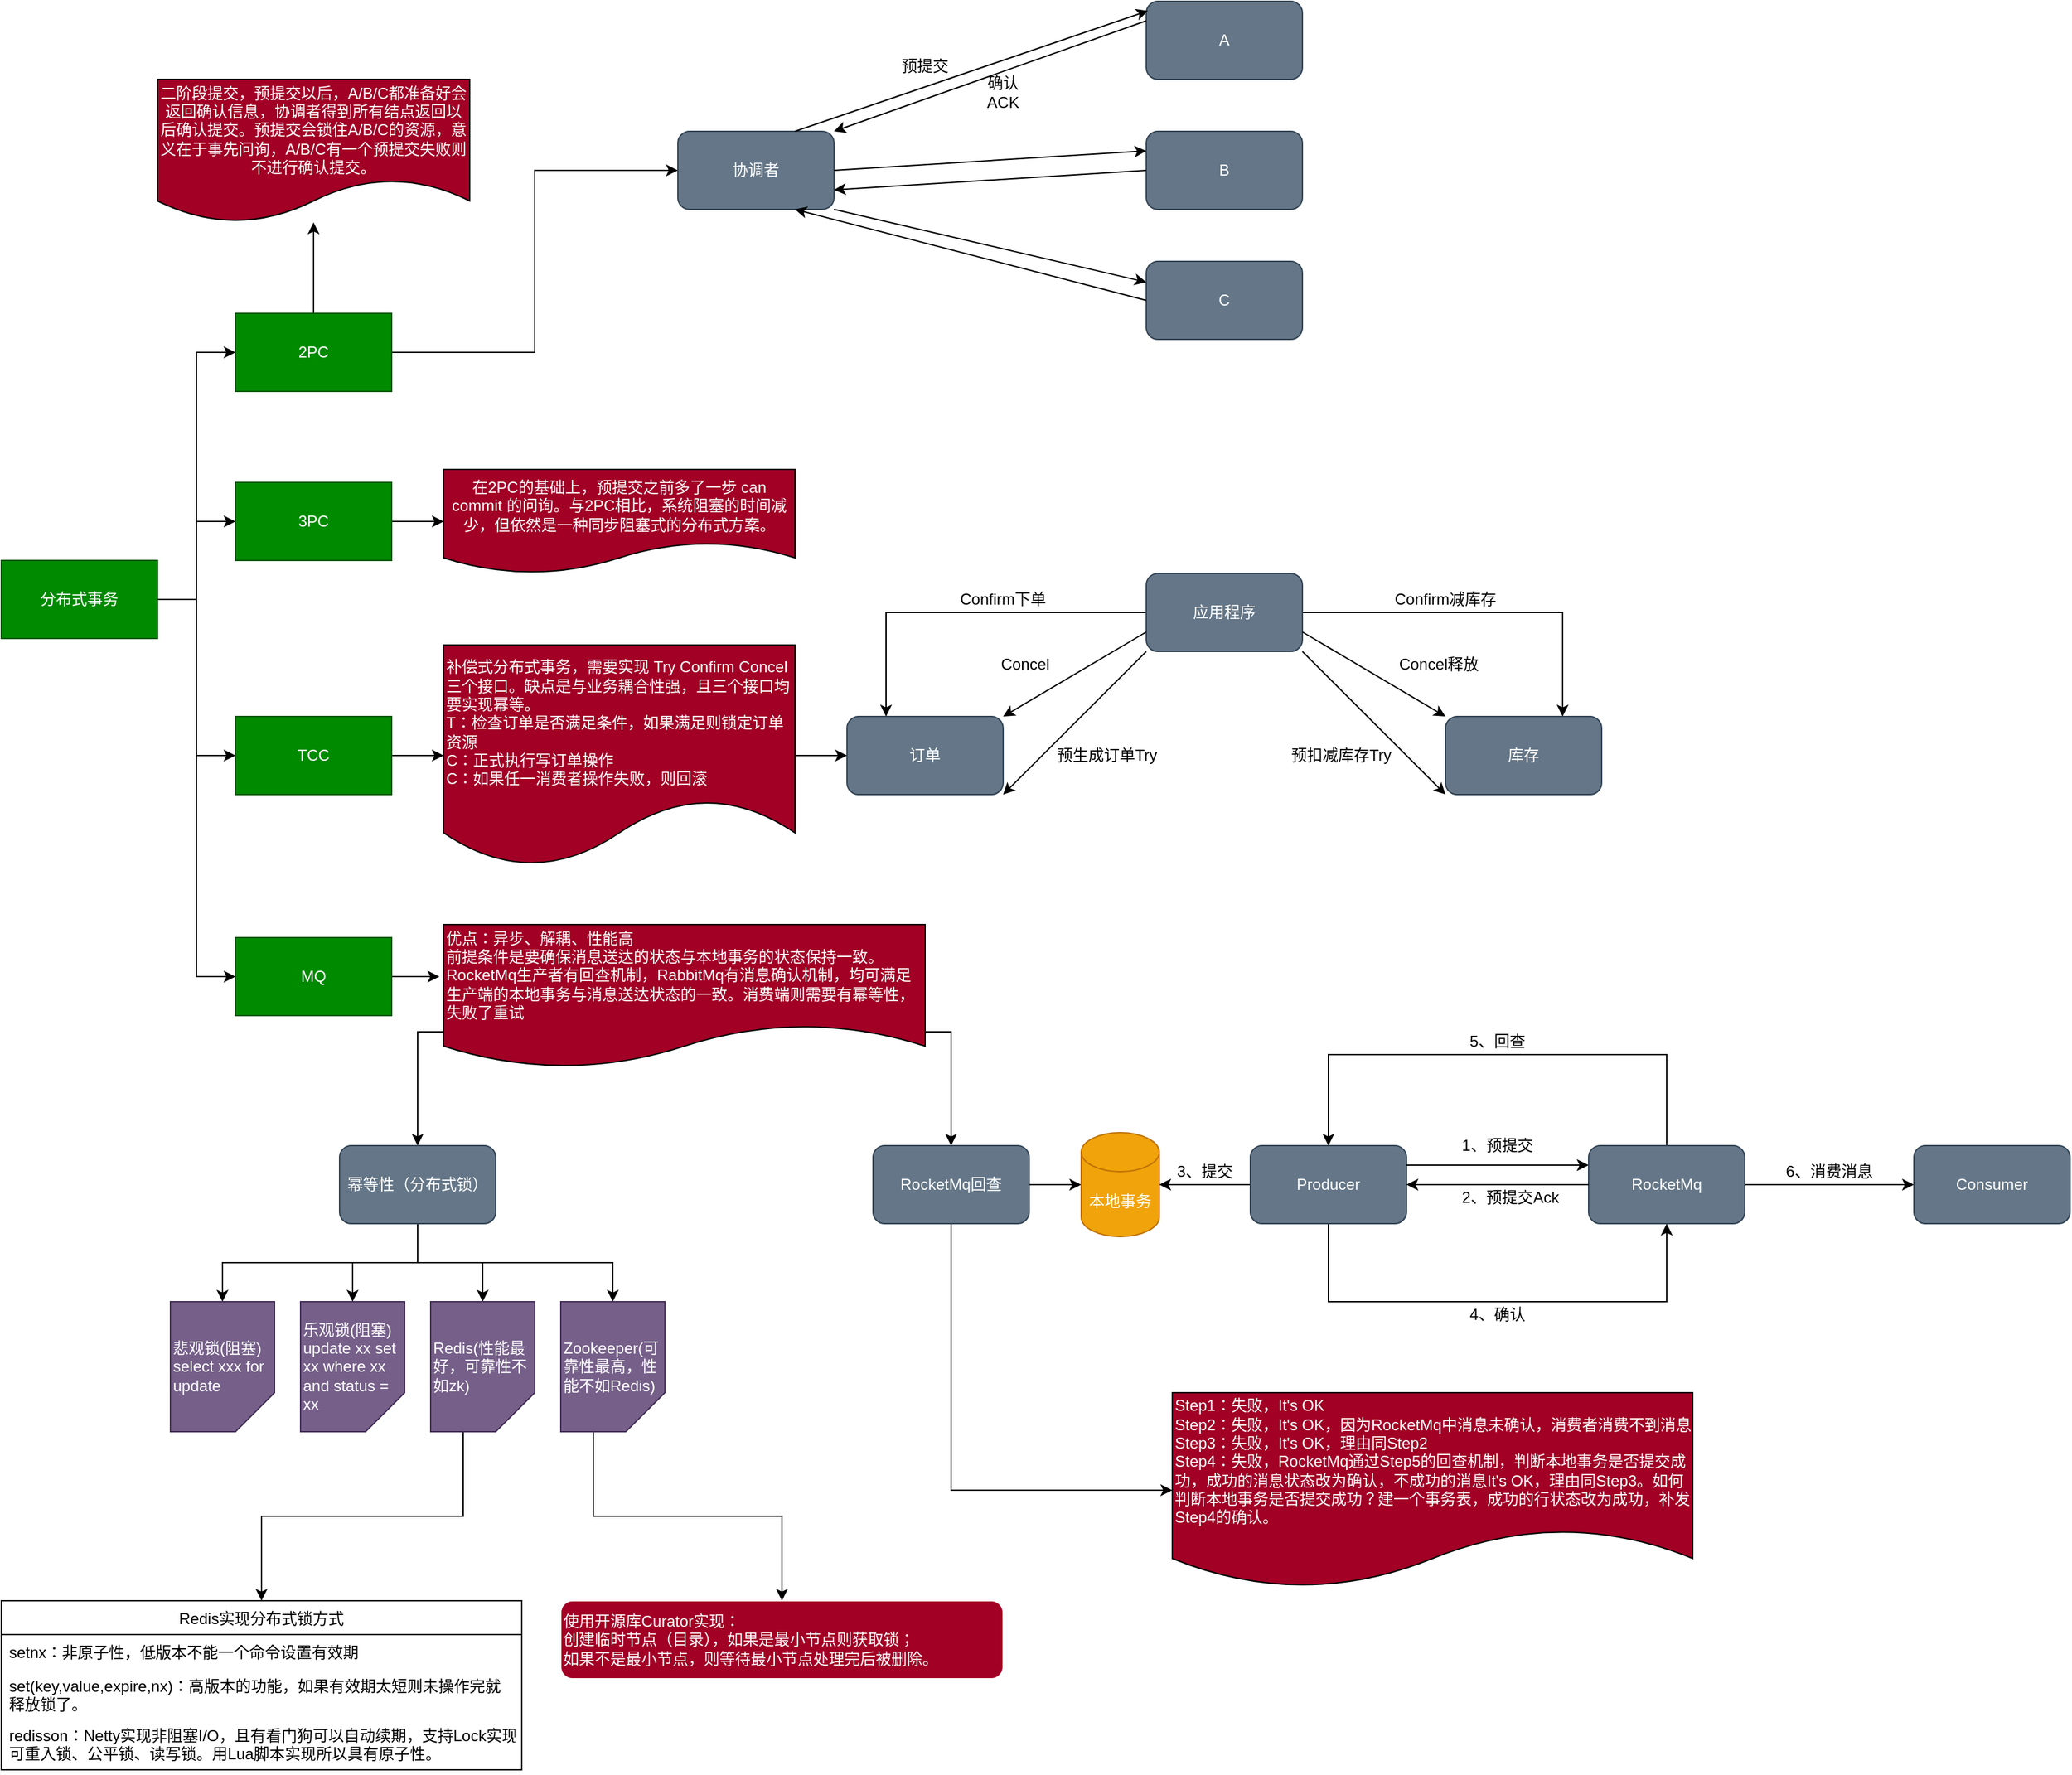 <mxfile>
    <diagram id="5iGbg1dNHu_hoaHRwETf" name="Page-1">
        <mxGraphModel dx="1344" dy="940" grid="1" gridSize="10" guides="1" tooltips="1" connect="1" arrows="1" fold="1" page="1" pageScale="1" pageWidth="1654" pageHeight="2336" math="0" shadow="0">
            <root>
                <mxCell id="0"/>
                <mxCell id="1" parent="0"/>
                <mxCell id="7" style="edgeStyle=orthogonalEdgeStyle;rounded=0;orthogonalLoop=1;jettySize=auto;html=1;exitX=1;exitY=0.5;exitDx=0;exitDy=0;entryX=0;entryY=0.5;entryDx=0;entryDy=0;" edge="1" parent="1" source="2" target="3">
                    <mxGeometry relative="1" as="geometry"/>
                </mxCell>
                <mxCell id="8" style="edgeStyle=orthogonalEdgeStyle;rounded=0;orthogonalLoop=1;jettySize=auto;html=1;exitX=1;exitY=0.5;exitDx=0;exitDy=0;entryX=0;entryY=0.5;entryDx=0;entryDy=0;" edge="1" parent="1" source="2" target="4">
                    <mxGeometry relative="1" as="geometry"/>
                </mxCell>
                <mxCell id="9" style="edgeStyle=orthogonalEdgeStyle;rounded=0;orthogonalLoop=1;jettySize=auto;html=1;exitX=1;exitY=0.5;exitDx=0;exitDy=0;entryX=0;entryY=0.5;entryDx=0;entryDy=0;" edge="1" parent="1" source="2" target="5">
                    <mxGeometry relative="1" as="geometry"/>
                </mxCell>
                <mxCell id="10" style="edgeStyle=orthogonalEdgeStyle;rounded=0;orthogonalLoop=1;jettySize=auto;html=1;exitX=1;exitY=0.5;exitDx=0;exitDy=0;entryX=0;entryY=0.5;entryDx=0;entryDy=0;" edge="1" parent="1" source="2" target="6">
                    <mxGeometry relative="1" as="geometry"/>
                </mxCell>
                <mxCell id="2" value="分布式事务" style="rounded=0;whiteSpace=wrap;html=1;fillColor=#008a00;strokeColor=#005700;fontColor=#ffffff;" vertex="1" parent="1">
                    <mxGeometry x="20" y="480" width="120" height="60" as="geometry"/>
                </mxCell>
                <mxCell id="22" style="edgeStyle=orthogonalEdgeStyle;rounded=0;orthogonalLoop=1;jettySize=auto;html=1;exitX=1;exitY=0.5;exitDx=0;exitDy=0;entryX=0;entryY=0.5;entryDx=0;entryDy=0;" edge="1" parent="1" source="3" target="13">
                    <mxGeometry relative="1" as="geometry"/>
                </mxCell>
                <mxCell id="26" value="" style="edgeStyle=orthogonalEdgeStyle;rounded=0;orthogonalLoop=1;jettySize=auto;html=1;" edge="1" parent="1" source="3" target="25">
                    <mxGeometry relative="1" as="geometry"/>
                </mxCell>
                <mxCell id="3" value="2PC" style="rounded=0;whiteSpace=wrap;html=1;fillColor=#008a00;strokeColor=#005700;fontColor=#ffffff;" vertex="1" parent="1">
                    <mxGeometry x="200" y="290" width="120" height="60" as="geometry"/>
                </mxCell>
                <mxCell id="28" style="edgeStyle=orthogonalEdgeStyle;rounded=0;orthogonalLoop=1;jettySize=auto;html=1;exitX=1;exitY=0.5;exitDx=0;exitDy=0;entryX=0;entryY=0.5;entryDx=0;entryDy=0;" edge="1" parent="1" source="4" target="27">
                    <mxGeometry relative="1" as="geometry"/>
                </mxCell>
                <mxCell id="4" value="3PC" style="rounded=0;whiteSpace=wrap;html=1;fillColor=#008a00;strokeColor=#005700;fontColor=#ffffff;" vertex="1" parent="1">
                    <mxGeometry x="200" y="420" width="120" height="60" as="geometry"/>
                </mxCell>
                <mxCell id="31" style="edgeStyle=orthogonalEdgeStyle;rounded=0;orthogonalLoop=1;jettySize=auto;html=1;exitX=1;exitY=0.5;exitDx=0;exitDy=0;entryX=0;entryY=0.5;entryDx=0;entryDy=0;" edge="1" parent="1" source="5" target="30">
                    <mxGeometry relative="1" as="geometry"/>
                </mxCell>
                <mxCell id="5" value="TCC" style="rounded=0;whiteSpace=wrap;html=1;fillColor=#008a00;strokeColor=#005700;fontColor=#ffffff;" vertex="1" parent="1">
                    <mxGeometry x="200" y="600" width="120" height="60" as="geometry"/>
                </mxCell>
                <mxCell id="54" style="edgeStyle=orthogonalEdgeStyle;rounded=0;orthogonalLoop=1;jettySize=auto;html=1;exitX=1;exitY=0.5;exitDx=0;exitDy=0;entryX=-0.009;entryY=0.37;entryDx=0;entryDy=0;entryPerimeter=0;" edge="1" parent="1" source="6" target="51">
                    <mxGeometry relative="1" as="geometry"/>
                </mxCell>
                <mxCell id="6" value="MQ" style="rounded=0;whiteSpace=wrap;html=1;fillColor=#008a00;strokeColor=#005700;fontColor=#ffffff;" vertex="1" parent="1">
                    <mxGeometry x="200" y="770" width="120" height="60" as="geometry"/>
                </mxCell>
                <mxCell id="13" value="协调者" style="rounded=1;whiteSpace=wrap;html=1;fillColor=#647687;strokeColor=#314354;fontColor=#ffffff;" vertex="1" parent="1">
                    <mxGeometry x="540" y="150" width="120" height="60" as="geometry"/>
                </mxCell>
                <mxCell id="14" value="A" style="rounded=1;whiteSpace=wrap;html=1;fillColor=#647687;strokeColor=#314354;fontColor=#ffffff;" vertex="1" parent="1">
                    <mxGeometry x="900" y="50" width="120" height="60" as="geometry"/>
                </mxCell>
                <mxCell id="15" value="B" style="rounded=1;whiteSpace=wrap;html=1;fillColor=#647687;strokeColor=#314354;fontColor=#ffffff;" vertex="1" parent="1">
                    <mxGeometry x="900" y="150" width="120" height="60" as="geometry"/>
                </mxCell>
                <mxCell id="16" value="C" style="rounded=1;whiteSpace=wrap;html=1;fillColor=#647687;strokeColor=#314354;fontColor=#ffffff;" vertex="1" parent="1">
                    <mxGeometry x="900" y="250" width="120" height="60" as="geometry"/>
                </mxCell>
                <mxCell id="20" value="预提交" style="text;html=1;strokeColor=none;fillColor=none;align=center;verticalAlign=middle;whiteSpace=wrap;rounded=0;" vertex="1" parent="1">
                    <mxGeometry x="710" y="90" width="40" height="20" as="geometry"/>
                </mxCell>
                <mxCell id="21" value="确认ACK" style="text;html=1;strokeColor=none;fillColor=none;align=center;verticalAlign=middle;whiteSpace=wrap;rounded=0;" vertex="1" parent="1">
                    <mxGeometry x="765" y="110" width="50" height="20" as="geometry"/>
                </mxCell>
                <mxCell id="25" value="二阶段提交，预提交以后，A/B/C都准备好会返回确认信息，协调者得到所有结点返回以后确认提交。预提交会锁住A/B/C的资源，意义在于事先问询，A/B/C有一个预提交失败则不进行确认提交。" style="shape=document;whiteSpace=wrap;html=1;boundedLbl=1;rounded=0;fillColor=#a20025;fontColor=#ffffff;" vertex="1" parent="1">
                    <mxGeometry x="140" y="110" width="240" height="110" as="geometry"/>
                </mxCell>
                <mxCell id="27" value="在2PC的基础上，预提交之前多了一步 can commit 的问询。与2PC相比，系统阻塞的时间减少，但依然是一种同步阻塞式的分布式方案。" style="shape=document;whiteSpace=wrap;html=1;boundedLbl=1;fillColor=#a20025;fontColor=#ffffff;" vertex="1" parent="1">
                    <mxGeometry x="360" y="410" width="270" height="80" as="geometry"/>
                </mxCell>
                <mxCell id="32" style="edgeStyle=orthogonalEdgeStyle;rounded=0;orthogonalLoop=1;jettySize=auto;html=1;exitX=1;exitY=0.5;exitDx=0;exitDy=0;entryX=0;entryY=0.5;entryDx=0;entryDy=0;" edge="1" parent="1" source="30" target="33">
                    <mxGeometry relative="1" as="geometry">
                        <mxPoint x="670" y="630" as="targetPoint"/>
                    </mxGeometry>
                </mxCell>
                <mxCell id="30" value="补偿式分布式事务，需要实现 Try Confirm Concel 三个接口。缺点是与业务耦合性强，且三个接口均要实现幂等。&lt;br&gt;T：检查订单是否满足条件，如果满足则锁定订单资源&lt;br&gt;C：正式执行写订单操作&lt;br&gt;C：如果任一消费者操作失败，则回滚" style="shape=document;whiteSpace=wrap;html=1;boundedLbl=1;align=left;fillColor=#a20025;fontColor=#ffffff;" vertex="1" parent="1">
                    <mxGeometry x="360" y="545" width="270" height="170" as="geometry"/>
                </mxCell>
                <mxCell id="33" value="订单" style="rounded=1;whiteSpace=wrap;html=1;fillColor=#647687;strokeColor=#314354;fontColor=#ffffff;" vertex="1" parent="1">
                    <mxGeometry x="670" y="600" width="120" height="60" as="geometry"/>
                </mxCell>
                <mxCell id="37" style="edgeStyle=orthogonalEdgeStyle;rounded=0;orthogonalLoop=1;jettySize=auto;html=1;exitX=0;exitY=0.5;exitDx=0;exitDy=0;entryX=0.25;entryY=0;entryDx=0;entryDy=0;" edge="1" parent="1" source="34" target="33">
                    <mxGeometry relative="1" as="geometry"/>
                </mxCell>
                <mxCell id="38" style="edgeStyle=orthogonalEdgeStyle;rounded=0;orthogonalLoop=1;jettySize=auto;html=1;exitX=1;exitY=0.5;exitDx=0;exitDy=0;entryX=0.75;entryY=0;entryDx=0;entryDy=0;" edge="1" parent="1" source="34" target="35">
                    <mxGeometry relative="1" as="geometry"/>
                </mxCell>
                <mxCell id="34" value="应用程序" style="rounded=1;whiteSpace=wrap;html=1;fillColor=#647687;strokeColor=#314354;fontColor=#ffffff;" vertex="1" parent="1">
                    <mxGeometry x="900" y="490" width="120" height="60" as="geometry"/>
                </mxCell>
                <mxCell id="35" value="库存" style="rounded=1;whiteSpace=wrap;html=1;fillColor=#647687;strokeColor=#314354;fontColor=#ffffff;" vertex="1" parent="1">
                    <mxGeometry x="1130" y="600" width="120" height="60" as="geometry"/>
                </mxCell>
                <mxCell id="39" value="" style="endArrow=classic;html=1;entryX=1;entryY=0;entryDx=0;entryDy=0;exitX=0;exitY=0.75;exitDx=0;exitDy=0;" edge="1" parent="1" source="34" target="33">
                    <mxGeometry width="50" height="50" relative="1" as="geometry">
                        <mxPoint x="810" y="550" as="sourcePoint"/>
                        <mxPoint x="860" y="500" as="targetPoint"/>
                    </mxGeometry>
                </mxCell>
                <mxCell id="40" value="" style="endArrow=classic;html=1;entryX=1;entryY=1;entryDx=0;entryDy=0;exitX=0;exitY=1;exitDx=0;exitDy=0;" edge="1" parent="1" source="34" target="33">
                    <mxGeometry width="50" height="50" relative="1" as="geometry">
                        <mxPoint x="900" y="580" as="sourcePoint"/>
                        <mxPoint x="940" y="610" as="targetPoint"/>
                    </mxGeometry>
                </mxCell>
                <mxCell id="41" value="" style="endArrow=classic;html=1;exitX=1;exitY=1;exitDx=0;exitDy=0;entryX=0;entryY=1;entryDx=0;entryDy=0;" edge="1" parent="1" source="34" target="35">
                    <mxGeometry width="50" height="50" relative="1" as="geometry">
                        <mxPoint x="1020" y="590" as="sourcePoint"/>
                        <mxPoint x="1090" y="580" as="targetPoint"/>
                    </mxGeometry>
                </mxCell>
                <mxCell id="42" value="" style="endArrow=classic;html=1;exitX=1;exitY=0.75;exitDx=0;exitDy=0;entryX=0;entryY=0;entryDx=0;entryDy=0;" edge="1" parent="1" source="34" target="35">
                    <mxGeometry width="50" height="50" relative="1" as="geometry">
                        <mxPoint x="920" y="670" as="sourcePoint"/>
                        <mxPoint x="970" y="620" as="targetPoint"/>
                    </mxGeometry>
                </mxCell>
                <mxCell id="43" value="Confirm下单" style="text;html=1;strokeColor=none;fillColor=none;align=center;verticalAlign=middle;whiteSpace=wrap;rounded=0;" vertex="1" parent="1">
                    <mxGeometry x="750" y="500" width="80" height="20" as="geometry"/>
                </mxCell>
                <mxCell id="44" value="Confirm减库存" style="text;html=1;strokeColor=none;fillColor=none;align=center;verticalAlign=middle;whiteSpace=wrap;rounded=0;" vertex="1" parent="1">
                    <mxGeometry x="1090" y="500" width="80" height="20" as="geometry"/>
                </mxCell>
                <mxCell id="45" value="Concel" style="text;html=1;strokeColor=none;fillColor=none;align=center;verticalAlign=middle;whiteSpace=wrap;rounded=0;" vertex="1" parent="1">
                    <mxGeometry x="787" y="550" width="40" height="20" as="geometry"/>
                </mxCell>
                <mxCell id="48" value="预生成订单Try" style="text;html=1;strokeColor=none;fillColor=none;align=center;verticalAlign=middle;whiteSpace=wrap;rounded=0;" vertex="1" parent="1">
                    <mxGeometry x="830" y="620" width="80" height="20" as="geometry"/>
                </mxCell>
                <mxCell id="49" value="预扣减库存Try" style="text;html=1;strokeColor=none;fillColor=none;align=center;verticalAlign=middle;whiteSpace=wrap;rounded=0;" vertex="1" parent="1">
                    <mxGeometry x="1010" y="620" width="80" height="20" as="geometry"/>
                </mxCell>
                <mxCell id="50" value="Concel释放" style="text;html=1;strokeColor=none;fillColor=none;align=center;verticalAlign=middle;whiteSpace=wrap;rounded=0;" vertex="1" parent="1">
                    <mxGeometry x="1090" y="550" width="70" height="20" as="geometry"/>
                </mxCell>
                <mxCell id="56" style="edgeStyle=orthogonalEdgeStyle;rounded=0;orthogonalLoop=1;jettySize=auto;html=1;exitX=0;exitY=0.75;exitDx=0;exitDy=0;entryX=0.5;entryY=0;entryDx=0;entryDy=0;" edge="1" parent="1" source="51" target="55">
                    <mxGeometry relative="1" as="geometry"/>
                </mxCell>
                <mxCell id="58" style="edgeStyle=orthogonalEdgeStyle;rounded=0;orthogonalLoop=1;jettySize=auto;html=1;exitX=1;exitY=0.75;exitDx=0;exitDy=0;" edge="1" parent="1" source="51" target="57">
                    <mxGeometry relative="1" as="geometry"/>
                </mxCell>
                <mxCell id="51" value="优点：异步、解耦、性能高&lt;br&gt;前提条件是要确保消息送达的状态与本地事务的状态保持一致。&lt;br&gt;RocketMq生产者有回查机制，RabbitMq有消息确认机制，均可满足生产端的本地事务与消息送达状态的一致。消费端则需要有幂等性，失败了重试" style="shape=document;whiteSpace=wrap;html=1;boundedLbl=1;align=left;fillColor=#a20025;fontColor=#ffffff;" vertex="1" parent="1">
                    <mxGeometry x="360" y="760" width="370" height="110" as="geometry"/>
                </mxCell>
                <mxCell id="64" style="edgeStyle=orthogonalEdgeStyle;rounded=0;orthogonalLoop=1;jettySize=auto;html=1;exitX=0.5;exitY=1;exitDx=0;exitDy=0;entryX=0.5;entryY=1;entryDx=0;entryDy=0;entryPerimeter=0;" edge="1" parent="1" source="55" target="60">
                    <mxGeometry relative="1" as="geometry"/>
                </mxCell>
                <mxCell id="65" style="edgeStyle=orthogonalEdgeStyle;rounded=0;orthogonalLoop=1;jettySize=auto;html=1;exitX=0.5;exitY=1;exitDx=0;exitDy=0;entryX=0.5;entryY=1;entryDx=0;entryDy=0;entryPerimeter=0;" edge="1" parent="1" source="55" target="61">
                    <mxGeometry relative="1" as="geometry"/>
                </mxCell>
                <mxCell id="66" style="edgeStyle=orthogonalEdgeStyle;rounded=0;orthogonalLoop=1;jettySize=auto;html=1;exitX=0.5;exitY=1;exitDx=0;exitDy=0;entryX=0.5;entryY=1;entryDx=0;entryDy=0;entryPerimeter=0;" edge="1" parent="1" source="55" target="62">
                    <mxGeometry relative="1" as="geometry"/>
                </mxCell>
                <mxCell id="67" style="edgeStyle=orthogonalEdgeStyle;rounded=0;orthogonalLoop=1;jettySize=auto;html=1;exitX=0.5;exitY=1;exitDx=0;exitDy=0;" edge="1" parent="1" source="55" target="63">
                    <mxGeometry relative="1" as="geometry"/>
                </mxCell>
                <mxCell id="55" value="幂等性（分布式锁）" style="rounded=1;whiteSpace=wrap;html=1;align=center;fillColor=#647687;strokeColor=#314354;fontColor=#ffffff;" vertex="1" parent="1">
                    <mxGeometry x="280" y="930" width="120" height="60" as="geometry"/>
                </mxCell>
                <mxCell id="92" style="edgeStyle=orthogonalEdgeStyle;rounded=0;orthogonalLoop=1;jettySize=auto;html=1;exitX=1;exitY=0.5;exitDx=0;exitDy=0;" edge="1" parent="1" source="57" target="91">
                    <mxGeometry relative="1" as="geometry"/>
                </mxCell>
                <mxCell id="121" style="edgeStyle=orthogonalEdgeStyle;rounded=0;orthogonalLoop=1;jettySize=auto;html=1;exitX=0.5;exitY=1;exitDx=0;exitDy=0;entryX=0;entryY=0.5;entryDx=0;entryDy=0;" edge="1" parent="1" source="57" target="120">
                    <mxGeometry relative="1" as="geometry"/>
                </mxCell>
                <mxCell id="57" value="RocketMq回查" style="rounded=1;whiteSpace=wrap;html=1;align=center;fillColor=#647687;strokeColor=#314354;fontColor=#ffffff;" vertex="1" parent="1">
                    <mxGeometry x="690" y="930" width="120" height="60" as="geometry"/>
                </mxCell>
                <mxCell id="60" value="悲观锁(阻塞)&lt;br&gt;select xxx for update" style="shape=card;whiteSpace=wrap;html=1;align=left;flipH=1;flipV=1;fillColor=#76608a;strokeColor=#432D57;fontColor=#ffffff;" vertex="1" parent="1">
                    <mxGeometry x="150" y="1050" width="80" height="100" as="geometry"/>
                </mxCell>
                <mxCell id="61" value="乐观锁(阻塞)&lt;br&gt;update xx set xx where xx and status = xx" style="shape=card;whiteSpace=wrap;html=1;align=left;flipH=1;flipV=1;fillColor=#76608a;strokeColor=#432D57;fontColor=#ffffff;" vertex="1" parent="1">
                    <mxGeometry x="250" y="1050" width="80" height="100" as="geometry"/>
                </mxCell>
                <mxCell id="80" style="edgeStyle=orthogonalEdgeStyle;rounded=0;orthogonalLoop=1;jettySize=auto;html=1;exitX=0;exitY=0;exitDx=55;exitDy=0;exitPerimeter=0;entryX=0.5;entryY=0;entryDx=0;entryDy=0;" edge="1" parent="1" source="62" target="68">
                    <mxGeometry relative="1" as="geometry"/>
                </mxCell>
                <mxCell id="62" value="Redis(性能最好，可靠性不如zk)" style="shape=card;whiteSpace=wrap;html=1;align=left;flipH=1;flipV=1;fillColor=#76608a;strokeColor=#432D57;fontColor=#ffffff;" vertex="1" parent="1">
                    <mxGeometry x="350" y="1050" width="80" height="100" as="geometry"/>
                </mxCell>
                <mxCell id="88" style="edgeStyle=orthogonalEdgeStyle;rounded=0;orthogonalLoop=1;jettySize=auto;html=1;exitX=0;exitY=0;exitDx=55;exitDy=0;exitPerimeter=0;entryX=0.5;entryY=0;entryDx=0;entryDy=0;" edge="1" parent="1" source="63" target="89">
                    <mxGeometry relative="1" as="geometry">
                        <mxPoint x="670" y="1280" as="targetPoint"/>
                    </mxGeometry>
                </mxCell>
                <mxCell id="63" value="Zookeeper(可靠性最高，性能不如Redis)" style="shape=card;whiteSpace=wrap;html=1;align=left;flipH=1;flipV=1;fillColor=#76608a;strokeColor=#432D57;fontColor=#ffffff;" vertex="1" parent="1">
                    <mxGeometry x="450" y="1050" width="80" height="100" as="geometry"/>
                </mxCell>
                <mxCell id="68" value="Redis实现分布式锁方式" style="swimlane;fontStyle=0;childLayout=stackLayout;horizontal=1;startSize=26;horizontalStack=0;resizeParent=1;resizeParentMax=0;resizeLast=0;collapsible=1;marginBottom=0;align=center;" vertex="1" parent="1">
                    <mxGeometry x="20" y="1280" width="400" height="130" as="geometry">
                        <mxRectangle x="180" y="1290" width="110" height="26" as="alternateBounds"/>
                    </mxGeometry>
                </mxCell>
                <mxCell id="69" value="setnx：非原子性，低版本不能一个命令设置有效期" style="text;align=left;verticalAlign=top;spacingLeft=4;spacingRight=4;overflow=hidden;rotatable=0;points=[[0,0.5],[1,0.5]];portConstraint=eastwest;" vertex="1" parent="68">
                    <mxGeometry y="26" width="400" height="26" as="geometry"/>
                </mxCell>
                <mxCell id="70" value="set(key,value,expire,nx)：高版本的功能，如果有效期太短则未操作完就&#10;释放锁了。" style="text;align=left;verticalAlign=top;spacingLeft=4;spacingRight=4;overflow=hidden;rotatable=0;points=[[0,0.5],[1,0.5]];portConstraint=eastwest;" vertex="1" parent="68">
                    <mxGeometry y="52" width="400" height="38" as="geometry"/>
                </mxCell>
                <mxCell id="71" value="redisson：Netty实现非阻塞I/O，且有看门狗可以自动续期，支持Lock实现&#10;可重入锁、公平锁、读写锁。用Lua脚本实现所以具有原子性。" style="text;align=left;verticalAlign=top;spacingLeft=4;spacingRight=4;overflow=hidden;rotatable=0;points=[[0,0.5],[1,0.5]];portConstraint=eastwest;" vertex="1" parent="68">
                    <mxGeometry y="90" width="400" height="40" as="geometry"/>
                </mxCell>
                <mxCell id="89" value="使用开源库Curator实现：&lt;br&gt;创建临时节点（目录），如果是最小节点则获取锁；&lt;br&gt;如果不是最小节点，则等待最小节点处理完后被删除。" style="rounded=1;whiteSpace=wrap;html=1;align=left;fillColor=#a20025;fontColor=#ffffff;strokeColor=#FFFFFF;" vertex="1" parent="1">
                    <mxGeometry x="450" y="1280" width="340" height="60" as="geometry"/>
                </mxCell>
                <mxCell id="91" value="本地事务" style="shape=cylinder3;whiteSpace=wrap;html=1;boundedLbl=1;backgroundOutline=1;size=15;align=center;fillColor=#f0a30a;strokeColor=#BD7000;fontColor=#ffffff;" vertex="1" parent="1">
                    <mxGeometry x="850" y="920" width="60" height="80" as="geometry"/>
                </mxCell>
                <mxCell id="111" style="edgeStyle=orthogonalEdgeStyle;rounded=0;orthogonalLoop=1;jettySize=auto;html=1;exitX=0;exitY=0.5;exitDx=0;exitDy=0;entryX=1;entryY=0.5;entryDx=0;entryDy=0;entryPerimeter=0;" edge="1" parent="1" source="93" target="91">
                    <mxGeometry relative="1" as="geometry"/>
                </mxCell>
                <mxCell id="113" style="edgeStyle=orthogonalEdgeStyle;rounded=0;orthogonalLoop=1;jettySize=auto;html=1;exitX=0.5;exitY=1;exitDx=0;exitDy=0;entryX=0.5;entryY=1;entryDx=0;entryDy=0;" edge="1" parent="1" source="93" target="94">
                    <mxGeometry relative="1" as="geometry">
                        <Array as="points">
                            <mxPoint x="1040" y="1050"/>
                            <mxPoint x="1300" y="1050"/>
                        </Array>
                    </mxGeometry>
                </mxCell>
                <mxCell id="93" value="Producer" style="rounded=1;whiteSpace=wrap;html=1;align=center;fillColor=#647687;strokeColor=#314354;fontColor=#ffffff;" vertex="1" parent="1">
                    <mxGeometry x="980" y="930" width="120" height="60" as="geometry"/>
                </mxCell>
                <mxCell id="99" style="edgeStyle=orthogonalEdgeStyle;rounded=0;orthogonalLoop=1;jettySize=auto;html=1;exitX=1;exitY=0.5;exitDx=0;exitDy=0;" edge="1" parent="1" source="94" target="95">
                    <mxGeometry relative="1" as="geometry"/>
                </mxCell>
                <mxCell id="115" style="edgeStyle=orthogonalEdgeStyle;rounded=0;orthogonalLoop=1;jettySize=auto;html=1;exitX=0.5;exitY=0;exitDx=0;exitDy=0;entryX=0.5;entryY=0;entryDx=0;entryDy=0;" edge="1" parent="1" source="94" target="93">
                    <mxGeometry relative="1" as="geometry">
                        <Array as="points">
                            <mxPoint x="1300" y="860"/>
                            <mxPoint x="1040" y="860"/>
                        </Array>
                    </mxGeometry>
                </mxCell>
                <mxCell id="94" value="RocketMq" style="rounded=1;whiteSpace=wrap;html=1;align=center;fillColor=#647687;strokeColor=#314354;fontColor=#ffffff;" vertex="1" parent="1">
                    <mxGeometry x="1240" y="930" width="120" height="60" as="geometry"/>
                </mxCell>
                <mxCell id="95" value="Consumer" style="rounded=1;whiteSpace=wrap;html=1;align=center;fillColor=#647687;strokeColor=#314354;fontColor=#ffffff;" vertex="1" parent="1">
                    <mxGeometry x="1490" y="930" width="120" height="60" as="geometry"/>
                </mxCell>
                <mxCell id="100" value="1、预提交" style="text;html=1;strokeColor=none;fillColor=none;align=center;verticalAlign=middle;whiteSpace=wrap;rounded=0;" vertex="1" parent="1">
                    <mxGeometry x="1140" y="920" width="60" height="20" as="geometry"/>
                </mxCell>
                <mxCell id="101" value="2、预提交Ack" style="text;html=1;strokeColor=none;fillColor=none;align=center;verticalAlign=middle;whiteSpace=wrap;rounded=0;" vertex="1" parent="1">
                    <mxGeometry x="1140" y="960" width="80" height="20" as="geometry"/>
                </mxCell>
                <mxCell id="103" value="" style="endArrow=classic;html=1;exitX=0.75;exitY=0;exitDx=0;exitDy=0;entryX=0.011;entryY=0.122;entryDx=0;entryDy=0;entryPerimeter=0;" edge="1" parent="1" source="13" target="14">
                    <mxGeometry width="50" height="50" relative="1" as="geometry">
                        <mxPoint x="650" y="90" as="sourcePoint"/>
                        <mxPoint x="700" y="40" as="targetPoint"/>
                    </mxGeometry>
                </mxCell>
                <mxCell id="104" value="" style="endArrow=classic;html=1;exitX=0;exitY=0.25;exitDx=0;exitDy=0;entryX=1;entryY=0;entryDx=0;entryDy=0;" edge="1" parent="1" source="14" target="13">
                    <mxGeometry width="50" height="50" relative="1" as="geometry">
                        <mxPoint x="630" y="70" as="sourcePoint"/>
                        <mxPoint x="680" y="20" as="targetPoint"/>
                    </mxGeometry>
                </mxCell>
                <mxCell id="105" value="" style="endArrow=classic;html=1;exitX=1;exitY=0.5;exitDx=0;exitDy=0;entryX=0;entryY=0.25;entryDx=0;entryDy=0;" edge="1" parent="1" source="13" target="15">
                    <mxGeometry width="50" height="50" relative="1" as="geometry">
                        <mxPoint x="720" y="220" as="sourcePoint"/>
                        <mxPoint x="770" y="170" as="targetPoint"/>
                    </mxGeometry>
                </mxCell>
                <mxCell id="106" value="" style="endArrow=classic;html=1;entryX=1;entryY=0.75;entryDx=0;entryDy=0;exitX=0;exitY=0.5;exitDx=0;exitDy=0;" edge="1" parent="1" source="15" target="13">
                    <mxGeometry width="50" height="50" relative="1" as="geometry">
                        <mxPoint x="790" y="270" as="sourcePoint"/>
                        <mxPoint x="840" y="220" as="targetPoint"/>
                    </mxGeometry>
                </mxCell>
                <mxCell id="107" value="" style="endArrow=classic;html=1;exitX=1;exitY=1;exitDx=0;exitDy=0;" edge="1" parent="1" source="13" target="16">
                    <mxGeometry width="50" height="50" relative="1" as="geometry">
                        <mxPoint x="750" y="290" as="sourcePoint"/>
                        <mxPoint x="800" y="240" as="targetPoint"/>
                    </mxGeometry>
                </mxCell>
                <mxCell id="108" value="" style="endArrow=classic;html=1;exitX=0;exitY=0.5;exitDx=0;exitDy=0;entryX=0.75;entryY=1;entryDx=0;entryDy=0;" edge="1" parent="1" source="16" target="13">
                    <mxGeometry width="50" height="50" relative="1" as="geometry">
                        <mxPoint x="700" y="300" as="sourcePoint"/>
                        <mxPoint x="650" y="240" as="targetPoint"/>
                    </mxGeometry>
                </mxCell>
                <mxCell id="109" value="" style="endArrow=classic;html=1;exitX=1;exitY=0.25;exitDx=0;exitDy=0;entryX=0;entryY=0.25;entryDx=0;entryDy=0;" edge="1" parent="1" source="93" target="94">
                    <mxGeometry width="50" height="50" relative="1" as="geometry">
                        <mxPoint x="1110" y="1080" as="sourcePoint"/>
                        <mxPoint x="1160" y="1030" as="targetPoint"/>
                    </mxGeometry>
                </mxCell>
                <mxCell id="110" value="" style="endArrow=classic;html=1;entryX=1;entryY=0.5;entryDx=0;entryDy=0;exitX=0;exitY=0.5;exitDx=0;exitDy=0;" edge="1" parent="1" source="94" target="93">
                    <mxGeometry width="50" height="50" relative="1" as="geometry">
                        <mxPoint x="1150" y="1090" as="sourcePoint"/>
                        <mxPoint x="1200" y="1040" as="targetPoint"/>
                    </mxGeometry>
                </mxCell>
                <mxCell id="112" value="3、提交" style="text;html=1;strokeColor=none;fillColor=none;align=center;verticalAlign=middle;whiteSpace=wrap;rounded=0;" vertex="1" parent="1">
                    <mxGeometry x="920" y="940" width="50" height="20" as="geometry"/>
                </mxCell>
                <mxCell id="114" value="4、确认" style="text;html=1;strokeColor=none;fillColor=none;align=center;verticalAlign=middle;whiteSpace=wrap;rounded=0;" vertex="1" parent="1">
                    <mxGeometry x="1145" y="1050" width="50" height="20" as="geometry"/>
                </mxCell>
                <mxCell id="116" value="5、回查" style="text;html=1;strokeColor=none;fillColor=none;align=center;verticalAlign=middle;whiteSpace=wrap;rounded=0;" vertex="1" parent="1">
                    <mxGeometry x="1145" y="840" width="50" height="20" as="geometry"/>
                </mxCell>
                <mxCell id="117" value="6、消费消息" style="text;html=1;strokeColor=none;fillColor=none;align=center;verticalAlign=middle;whiteSpace=wrap;rounded=0;" vertex="1" parent="1">
                    <mxGeometry x="1390" y="940" width="70" height="20" as="geometry"/>
                </mxCell>
                <mxCell id="120" value="Step1：失败，It's OK&lt;br&gt;Step2：失败，It's OK，因为RocketMq中消息未确认，消费者消费不到消息&lt;br&gt;Step3：失败，It's OK，理由同Step2&lt;br&gt;Step4：失败，RocketMq通过Step5的回查机制，判断本地事务是否提交成功，成功的消息状态改为确认，不成功的消息It's OK，理由同Step3。如何判断本地事务是否提交成功？建一个事务表，成功的行状态改为成功，补发Step4的确认。" style="shape=document;whiteSpace=wrap;html=1;boundedLbl=1;align=left;fillColor=#a20025;fontColor=#ffffff;" vertex="1" parent="1">
                    <mxGeometry x="920" y="1120" width="400" height="150" as="geometry"/>
                </mxCell>
            </root>
        </mxGraphModel>
    </diagram>
</mxfile>